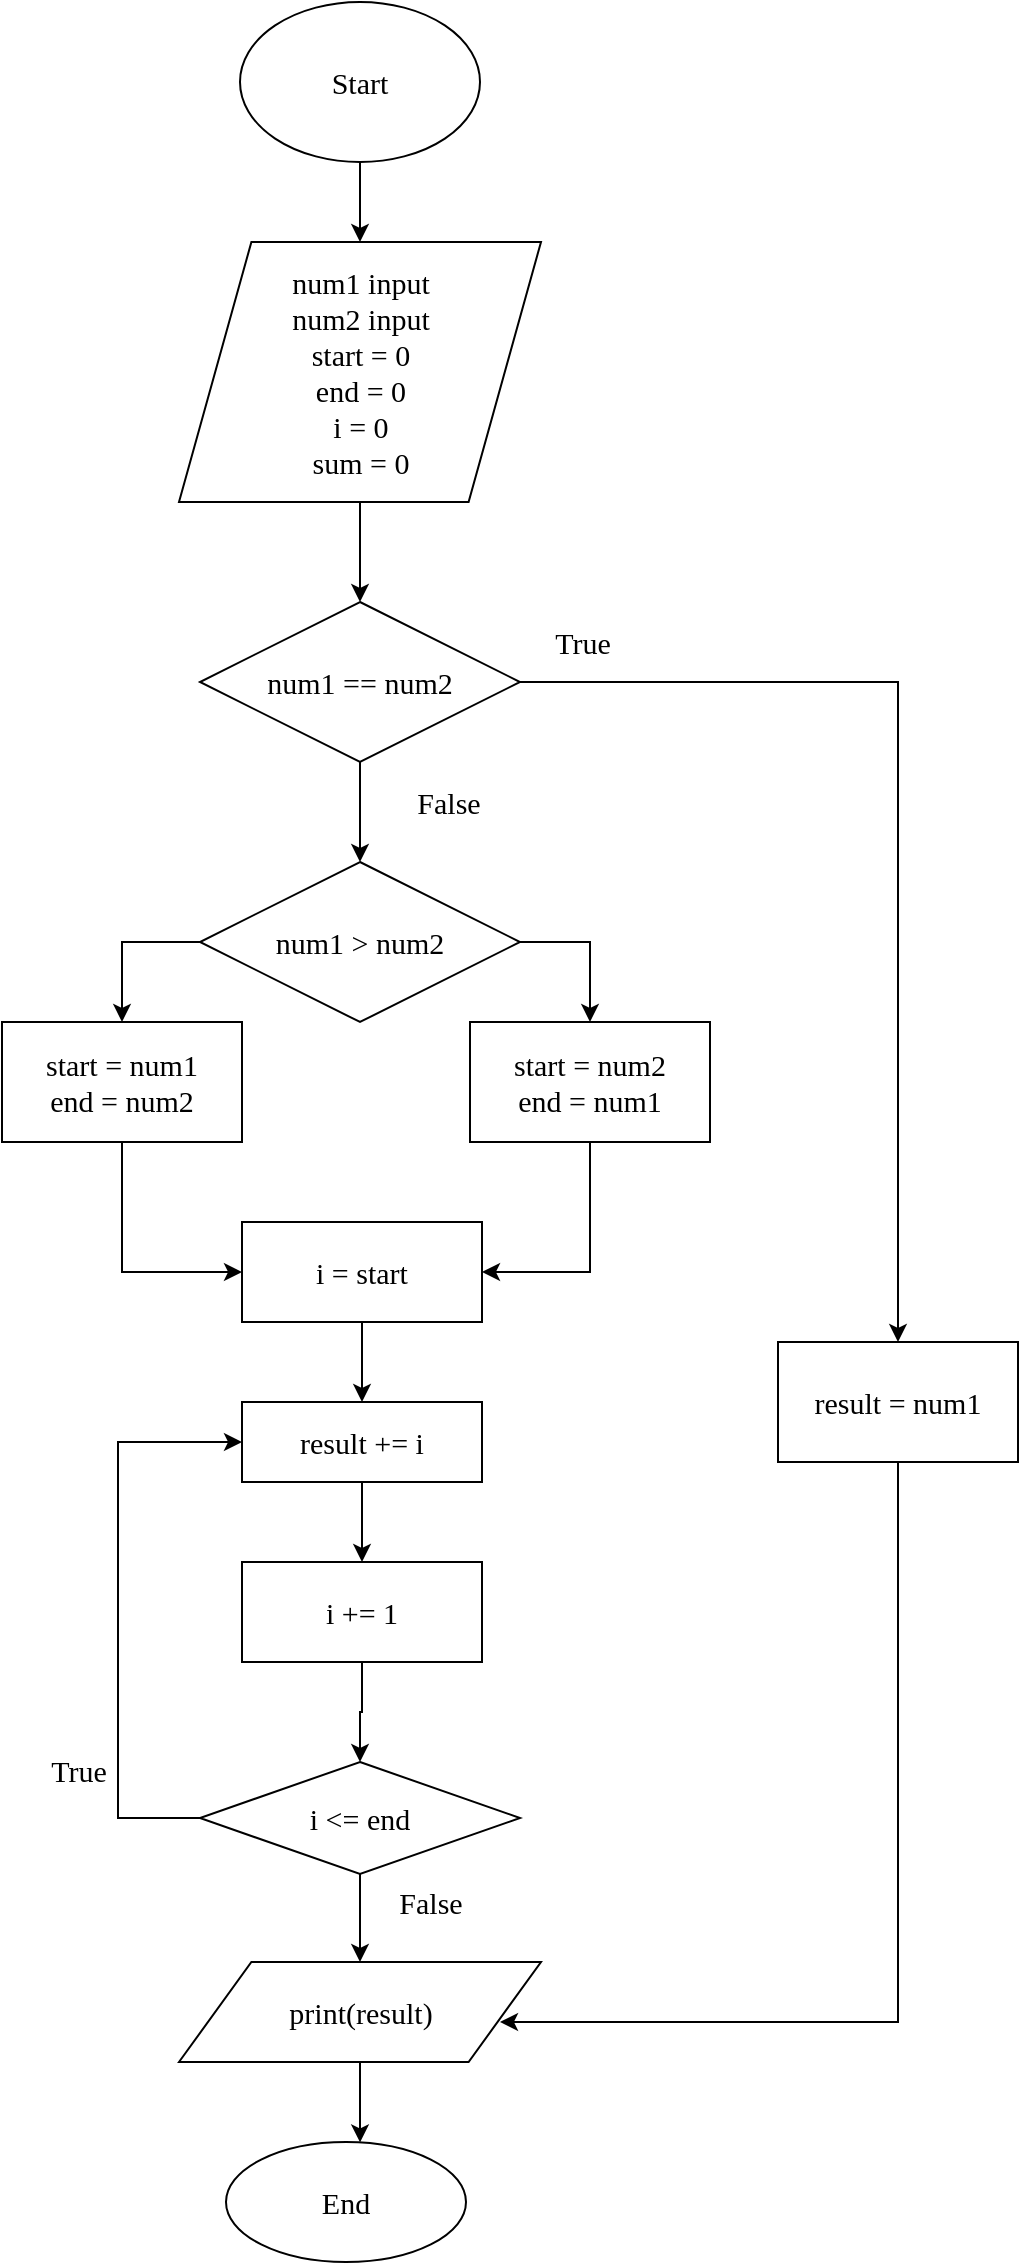 <mxfile version="13.0.3" type="device"><diagram id="3-r2OP6JRHwCcmTSK95N" name="Page-1"><mxGraphModel dx="719" dy="895" grid="1" gridSize="10" guides="1" tooltips="1" connect="1" arrows="1" fold="1" page="1" pageScale="1" pageWidth="827" pageHeight="1169" math="0" shadow="0"><root><mxCell id="0"/><mxCell id="1" parent="0"/><mxCell id="kUjqggqzS9m_KYvHC8oX-37" style="edgeStyle=orthogonalEdgeStyle;rounded=0;orthogonalLoop=1;jettySize=auto;html=1;fontFamily=Tahoma;fontSize=15;" edge="1" parent="1" source="kUjqggqzS9m_KYvHC8oX-1" target="kUjqggqzS9m_KYvHC8oX-2"><mxGeometry relative="1" as="geometry"/></mxCell><mxCell id="kUjqggqzS9m_KYvHC8oX-1" value="Start" style="ellipse;whiteSpace=wrap;html=1;fontFamily=Tahoma;fontSize=15;" vertex="1" parent="1"><mxGeometry x="361" y="30" width="120" height="80" as="geometry"/></mxCell><mxCell id="kUjqggqzS9m_KYvHC8oX-38" style="edgeStyle=orthogonalEdgeStyle;rounded=0;orthogonalLoop=1;jettySize=auto;html=1;fontFamily=Tahoma;fontSize=15;" edge="1" parent="1" source="kUjqggqzS9m_KYvHC8oX-2" target="kUjqggqzS9m_KYvHC8oX-12"><mxGeometry relative="1" as="geometry"/></mxCell><mxCell id="kUjqggqzS9m_KYvHC8oX-2" value="num1 input&lt;br&gt;num2 input&lt;br&gt;start = 0&lt;br&gt;end = 0&lt;br&gt;i = 0&lt;br&gt;sum = 0" style="shape=parallelogram;perimeter=parallelogramPerimeter;whiteSpace=wrap;html=1;fontFamily=Tahoma;fontSize=15;" vertex="1" parent="1"><mxGeometry x="330.5" y="150" width="181" height="130" as="geometry"/></mxCell><mxCell id="kUjqggqzS9m_KYvHC8oX-8" value="" style="edgeStyle=orthogonalEdgeStyle;rounded=0;orthogonalLoop=1;jettySize=auto;html=1;fontFamily=Tahoma;fontSize=15;exitX=1;exitY=0.5;exitDx=0;exitDy=0;" edge="1" parent="1" source="kUjqggqzS9m_KYvHC8oX-3" target="kUjqggqzS9m_KYvHC8oX-6"><mxGeometry relative="1" as="geometry"><mxPoint x="581" y="500" as="targetPoint"/></mxGeometry></mxCell><mxCell id="kUjqggqzS9m_KYvHC8oX-9" style="edgeStyle=orthogonalEdgeStyle;rounded=0;orthogonalLoop=1;jettySize=auto;html=1;fontFamily=Tahoma;fontSize=15;exitX=0;exitY=0.5;exitDx=0;exitDy=0;" edge="1" parent="1" source="kUjqggqzS9m_KYvHC8oX-3" target="kUjqggqzS9m_KYvHC8oX-5"><mxGeometry relative="1" as="geometry"/></mxCell><mxCell id="kUjqggqzS9m_KYvHC8oX-3" value="num1 &amp;gt; num2" style="rhombus;whiteSpace=wrap;html=1;fontFamily=Tahoma;fontSize=15;" vertex="1" parent="1"><mxGeometry x="341" y="460" width="160" height="80" as="geometry"/></mxCell><mxCell id="kUjqggqzS9m_KYvHC8oX-24" style="edgeStyle=orthogonalEdgeStyle;rounded=0;orthogonalLoop=1;jettySize=auto;html=1;entryX=0;entryY=0.5;entryDx=0;entryDy=0;fontFamily=Tahoma;fontSize=15;" edge="1" parent="1" source="kUjqggqzS9m_KYvHC8oX-5" target="kUjqggqzS9m_KYvHC8oX-10"><mxGeometry relative="1" as="geometry"/></mxCell><mxCell id="kUjqggqzS9m_KYvHC8oX-5" value="start = num1&lt;br&gt;end = num2" style="rounded=0;whiteSpace=wrap;html=1;fontFamily=Tahoma;fontSize=15;" vertex="1" parent="1"><mxGeometry x="242" y="540" width="120" height="60" as="geometry"/></mxCell><mxCell id="kUjqggqzS9m_KYvHC8oX-25" style="edgeStyle=orthogonalEdgeStyle;rounded=0;orthogonalLoop=1;jettySize=auto;html=1;entryX=1;entryY=0.5;entryDx=0;entryDy=0;fontFamily=Tahoma;fontSize=15;" edge="1" parent="1" source="kUjqggqzS9m_KYvHC8oX-6" target="kUjqggqzS9m_KYvHC8oX-10"><mxGeometry relative="1" as="geometry"><Array as="points"><mxPoint x="536" y="665"/></Array></mxGeometry></mxCell><mxCell id="kUjqggqzS9m_KYvHC8oX-6" value="start = num2&lt;br&gt;end = num1" style="rounded=0;whiteSpace=wrap;html=1;fontFamily=Tahoma;fontSize=15;" vertex="1" parent="1"><mxGeometry x="476" y="540" width="120" height="60" as="geometry"/></mxCell><mxCell id="kUjqggqzS9m_KYvHC8oX-30" style="edgeStyle=orthogonalEdgeStyle;rounded=0;orthogonalLoop=1;jettySize=auto;html=1;fontFamily=Tahoma;fontSize=15;" edge="1" parent="1" source="kUjqggqzS9m_KYvHC8oX-10" target="kUjqggqzS9m_KYvHC8oX-26"><mxGeometry relative="1" as="geometry"/></mxCell><mxCell id="kUjqggqzS9m_KYvHC8oX-10" value="i = start" style="rounded=0;whiteSpace=wrap;html=1;fontFamily=Tahoma;fontSize=15;" vertex="1" parent="1"><mxGeometry x="362" y="640" width="120" height="50" as="geometry"/></mxCell><mxCell id="kUjqggqzS9m_KYvHC8oX-13" style="edgeStyle=orthogonalEdgeStyle;rounded=0;orthogonalLoop=1;jettySize=auto;html=1;fontFamily=Tahoma;fontSize=15;" edge="1" parent="1" source="kUjqggqzS9m_KYvHC8oX-11" target="kUjqggqzS9m_KYvHC8oX-14"><mxGeometry relative="1" as="geometry"><mxPoint x="422" y="960" as="targetPoint"/></mxGeometry></mxCell><mxCell id="kUjqggqzS9m_KYvHC8oX-32" style="edgeStyle=orthogonalEdgeStyle;rounded=0;orthogonalLoop=1;jettySize=auto;html=1;entryX=0;entryY=0.5;entryDx=0;entryDy=0;fontFamily=Tahoma;fontSize=15;exitX=0;exitY=0.5;exitDx=0;exitDy=0;" edge="1" parent="1" source="kUjqggqzS9m_KYvHC8oX-11" target="kUjqggqzS9m_KYvHC8oX-26"><mxGeometry relative="1" as="geometry"><Array as="points"><mxPoint x="300" y="938"/><mxPoint x="300" y="750"/></Array></mxGeometry></mxCell><mxCell id="kUjqggqzS9m_KYvHC8oX-11" value="i &amp;lt;= end" style="rhombus;whiteSpace=wrap;html=1;fontFamily=Tahoma;fontSize=15;" vertex="1" parent="1"><mxGeometry x="341" y="910" width="160" height="56" as="geometry"/></mxCell><mxCell id="kUjqggqzS9m_KYvHC8oX-20" style="edgeStyle=orthogonalEdgeStyle;rounded=0;orthogonalLoop=1;jettySize=auto;html=1;fontFamily=Tahoma;fontSize=15;" edge="1" parent="1" source="kUjqggqzS9m_KYvHC8oX-12" target="kUjqggqzS9m_KYvHC8oX-19"><mxGeometry relative="1" as="geometry"/></mxCell><mxCell id="kUjqggqzS9m_KYvHC8oX-31" style="edgeStyle=orthogonalEdgeStyle;rounded=0;orthogonalLoop=1;jettySize=auto;html=1;entryX=0.5;entryY=0;entryDx=0;entryDy=0;fontFamily=Tahoma;fontSize=15;" edge="1" parent="1" source="kUjqggqzS9m_KYvHC8oX-12" target="kUjqggqzS9m_KYvHC8oX-3"><mxGeometry relative="1" as="geometry"/></mxCell><mxCell id="kUjqggqzS9m_KYvHC8oX-12" value="num1 == num2" style="rhombus;whiteSpace=wrap;html=1;fontFamily=Tahoma;fontSize=15;" vertex="1" parent="1"><mxGeometry x="341" y="330" width="160" height="80" as="geometry"/></mxCell><mxCell id="kUjqggqzS9m_KYvHC8oX-23" style="edgeStyle=orthogonalEdgeStyle;rounded=0;orthogonalLoop=1;jettySize=auto;html=1;fontFamily=Tahoma;fontSize=15;" edge="1" parent="1" source="kUjqggqzS9m_KYvHC8oX-14" target="kUjqggqzS9m_KYvHC8oX-22"><mxGeometry relative="1" as="geometry"><Array as="points"><mxPoint x="414" y="1100"/><mxPoint x="414" y="1100"/></Array></mxGeometry></mxCell><mxCell id="kUjqggqzS9m_KYvHC8oX-14" value="print(result)" style="shape=parallelogram;perimeter=parallelogramPerimeter;whiteSpace=wrap;html=1;fontFamily=Tahoma;fontSize=15;" vertex="1" parent="1"><mxGeometry x="330.5" y="1010" width="181" height="50" as="geometry"/></mxCell><mxCell id="kUjqggqzS9m_KYvHC8oX-16" value="True" style="text;html=1;align=center;verticalAlign=middle;resizable=0;points=[];autosize=1;fontSize=15;fontFamily=Tahoma;" vertex="1" parent="1"><mxGeometry x="511.5" y="340" width="40" height="20" as="geometry"/></mxCell><mxCell id="kUjqggqzS9m_KYvHC8oX-21" style="edgeStyle=orthogonalEdgeStyle;rounded=0;orthogonalLoop=1;jettySize=auto;html=1;fontFamily=Tahoma;fontSize=15;" edge="1" parent="1"><mxGeometry relative="1" as="geometry"><mxPoint x="690" y="750" as="sourcePoint"/><mxPoint x="491" y="1040" as="targetPoint"/><Array as="points"><mxPoint x="690" y="1040"/></Array></mxGeometry></mxCell><mxCell id="kUjqggqzS9m_KYvHC8oX-19" value="result = num1" style="rounded=0;whiteSpace=wrap;html=1;fontFamily=Tahoma;fontSize=15;" vertex="1" parent="1"><mxGeometry x="630" y="700" width="120" height="60" as="geometry"/></mxCell><mxCell id="kUjqggqzS9m_KYvHC8oX-22" value="End" style="ellipse;whiteSpace=wrap;html=1;fontFamily=Tahoma;fontSize=15;" vertex="1" parent="1"><mxGeometry x="354" y="1100" width="120" height="60" as="geometry"/></mxCell><mxCell id="kUjqggqzS9m_KYvHC8oX-29" style="edgeStyle=orthogonalEdgeStyle;rounded=0;orthogonalLoop=1;jettySize=auto;html=1;fontFamily=Tahoma;fontSize=15;" edge="1" parent="1" source="kUjqggqzS9m_KYvHC8oX-26" target="kUjqggqzS9m_KYvHC8oX-27"><mxGeometry relative="1" as="geometry"/></mxCell><mxCell id="kUjqggqzS9m_KYvHC8oX-26" value="result += i" style="rounded=0;whiteSpace=wrap;html=1;fontFamily=Tahoma;fontSize=15;" vertex="1" parent="1"><mxGeometry x="362" y="730" width="120" height="40" as="geometry"/></mxCell><mxCell id="kUjqggqzS9m_KYvHC8oX-28" style="edgeStyle=orthogonalEdgeStyle;rounded=0;orthogonalLoop=1;jettySize=auto;html=1;entryX=0.5;entryY=0;entryDx=0;entryDy=0;fontFamily=Tahoma;fontSize=15;" edge="1" parent="1" source="kUjqggqzS9m_KYvHC8oX-27" target="kUjqggqzS9m_KYvHC8oX-11"><mxGeometry relative="1" as="geometry"/></mxCell><mxCell id="kUjqggqzS9m_KYvHC8oX-27" value="i += 1" style="rounded=0;whiteSpace=wrap;html=1;fontFamily=Tahoma;fontSize=15;" vertex="1" parent="1"><mxGeometry x="362" y="810" width="120" height="50" as="geometry"/></mxCell><mxCell id="kUjqggqzS9m_KYvHC8oX-34" value="True" style="text;html=1;align=center;verticalAlign=middle;resizable=0;points=[];autosize=1;fontSize=15;fontFamily=Tahoma;" vertex="1" parent="1"><mxGeometry x="260" y="904" width="40" height="20" as="geometry"/></mxCell><mxCell id="kUjqggqzS9m_KYvHC8oX-35" value="False" style="text;html=1;align=center;verticalAlign=middle;resizable=0;points=[];autosize=1;fontSize=15;fontFamily=Tahoma;" vertex="1" parent="1"><mxGeometry x="431" y="970" width="50" height="20" as="geometry"/></mxCell><mxCell id="kUjqggqzS9m_KYvHC8oX-36" value="False" style="text;html=1;align=center;verticalAlign=middle;resizable=0;points=[];autosize=1;fontSize=15;fontFamily=Tahoma;" vertex="1" parent="1"><mxGeometry x="440" y="420" width="50" height="20" as="geometry"/></mxCell></root></mxGraphModel></diagram></mxfile>